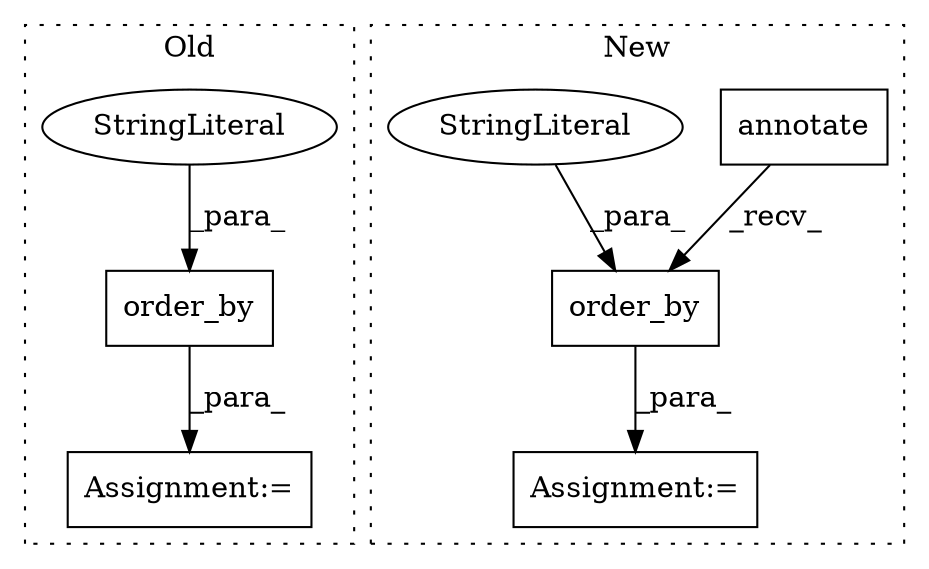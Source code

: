 digraph G {
subgraph cluster0 {
1 [label="order_by" a="32" s="4531,4556" l="9,1" shape="box"];
3 [label="StringLiteral" a="45" s="4540" l="16" shape="ellipse"];
4 [label="Assignment:=" a="7" s="4388" l="12" shape="box"];
label = "Old";
style="dotted";
}
subgraph cluster1 {
2 [label="annotate" a="32" s="4399,4445" l="9,1" shape="box"];
5 [label="Assignment:=" a="7" s="4352" l="1" shape="box"];
6 [label="order_by" a="32" s="4465,4490" l="9,1" shape="box"];
7 [label="StringLiteral" a="45" s="4474" l="16" shape="ellipse"];
label = "New";
style="dotted";
}
1 -> 4 [label="_para_"];
2 -> 6 [label="_recv_"];
3 -> 1 [label="_para_"];
6 -> 5 [label="_para_"];
7 -> 6 [label="_para_"];
}